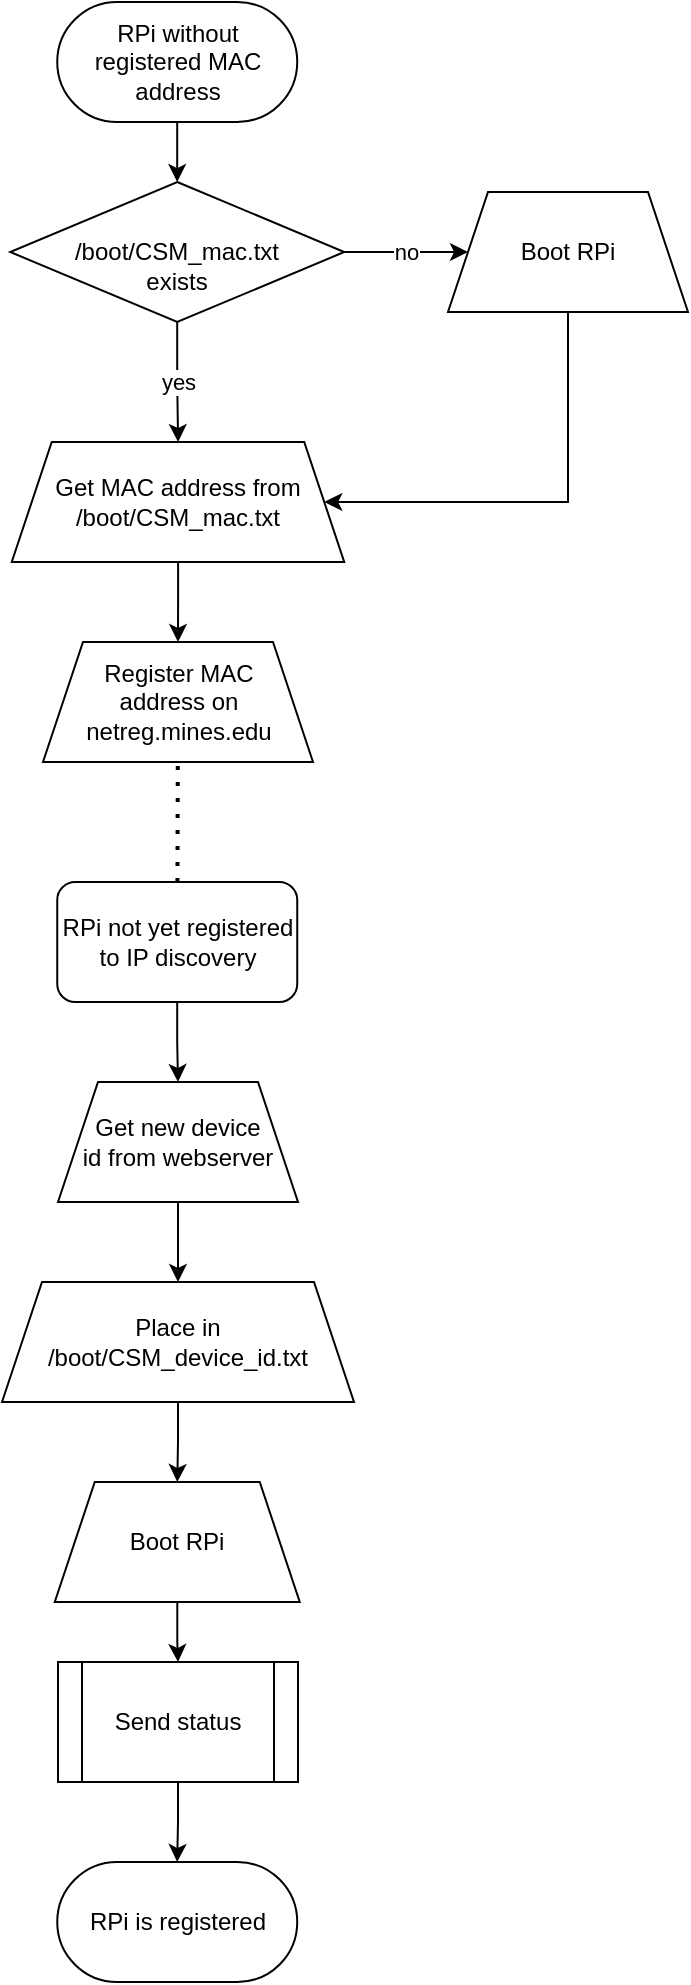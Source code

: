<mxfile version="14.7.0" type="device"><diagram id="Q2rMxv5dW31bwVcEUIrS" name="Page-1"><mxGraphModel dx="1422" dy="905" grid="1" gridSize="10" guides="1" tooltips="1" connect="1" arrows="1" fold="1" page="1" pageScale="1" pageWidth="850" pageHeight="1100" math="0" shadow="0"><root><mxCell id="0"/><mxCell id="1" parent="0"/><mxCell id="wKe_pPQdD42l7YQDK8JC-8" style="edgeStyle=orthogonalEdgeStyle;rounded=0;orthogonalLoop=1;jettySize=auto;html=1;" edge="1" parent="1" source="wKe_pPQdD42l7YQDK8JC-1" target="wKe_pPQdD42l7YQDK8JC-7"><mxGeometry relative="1" as="geometry"/></mxCell><mxCell id="wKe_pPQdD42l7YQDK8JC-1" value="&lt;div&gt;RPi without &lt;br&gt;&lt;/div&gt;&lt;div&gt;registered MAC address&lt;/div&gt;" style="rounded=1;whiteSpace=wrap;html=1;arcSize=50;" vertex="1" parent="1"><mxGeometry x="364.62" y="40" width="120" height="60" as="geometry"/></mxCell><mxCell id="wKe_pPQdD42l7YQDK8JC-18" style="edgeStyle=orthogonalEdgeStyle;rounded=0;orthogonalLoop=1;jettySize=auto;html=1;" edge="1" parent="1" source="wKe_pPQdD42l7YQDK8JC-4" target="wKe_pPQdD42l7YQDK8JC-17"><mxGeometry relative="1" as="geometry"/></mxCell><mxCell id="wKe_pPQdD42l7YQDK8JC-4" value="Get MAC address from /boot/CSM_mac.txt" style="shape=trapezoid;perimeter=trapezoidPerimeter;whiteSpace=wrap;html=1;fixedSize=1;" vertex="1" parent="1"><mxGeometry x="341.87" y="260" width="166.25" height="60" as="geometry"/></mxCell><mxCell id="wKe_pPQdD42l7YQDK8JC-11" value="no" style="edgeStyle=orthogonalEdgeStyle;rounded=0;orthogonalLoop=1;jettySize=auto;html=1;" edge="1" parent="1" source="wKe_pPQdD42l7YQDK8JC-7" target="wKe_pPQdD42l7YQDK8JC-10"><mxGeometry relative="1" as="geometry"/></mxCell><mxCell id="wKe_pPQdD42l7YQDK8JC-14" value="yes" style="edgeStyle=orthogonalEdgeStyle;rounded=0;orthogonalLoop=1;jettySize=auto;html=1;" edge="1" parent="1" source="wKe_pPQdD42l7YQDK8JC-7" target="wKe_pPQdD42l7YQDK8JC-4"><mxGeometry relative="1" as="geometry"/></mxCell><mxCell id="wKe_pPQdD42l7YQDK8JC-7" value="&lt;div&gt;&lt;br&gt;&lt;/div&gt;&lt;div&gt;/boot/CSM_mac.txt&lt;/div&gt;&lt;div&gt;exists&lt;br&gt;&lt;/div&gt;" style="rhombus;whiteSpace=wrap;html=1;" vertex="1" parent="1"><mxGeometry x="341.12" y="130" width="167" height="70" as="geometry"/></mxCell><mxCell id="wKe_pPQdD42l7YQDK8JC-16" style="edgeStyle=orthogonalEdgeStyle;rounded=0;orthogonalLoop=1;jettySize=auto;html=1;entryX=1;entryY=0.5;entryDx=0;entryDy=0;" edge="1" parent="1" source="wKe_pPQdD42l7YQDK8JC-10" target="wKe_pPQdD42l7YQDK8JC-4"><mxGeometry relative="1" as="geometry"><Array as="points"><mxPoint x="620" y="290"/></Array></mxGeometry></mxCell><mxCell id="wKe_pPQdD42l7YQDK8JC-10" value="Boot RPi" style="shape=trapezoid;perimeter=trapezoidPerimeter;whiteSpace=wrap;html=1;fixedSize=1;" vertex="1" parent="1"><mxGeometry x="560" y="135" width="120" height="60" as="geometry"/></mxCell><mxCell id="wKe_pPQdD42l7YQDK8JC-17" value="&lt;div&gt;Register MAC &lt;br&gt;&lt;/div&gt;&lt;div&gt;address on &lt;br&gt;&lt;/div&gt;&lt;div&gt;netreg.mines.edu&lt;/div&gt;" style="shape=trapezoid;perimeter=trapezoidPerimeter;whiteSpace=wrap;html=1;fixedSize=1;" vertex="1" parent="1"><mxGeometry x="357.5" y="360" width="135" height="60" as="geometry"/></mxCell><mxCell id="wKe_pPQdD42l7YQDK8JC-23" style="edgeStyle=orthogonalEdgeStyle;rounded=0;orthogonalLoop=1;jettySize=auto;html=1;" edge="1" parent="1" source="wKe_pPQdD42l7YQDK8JC-20" target="wKe_pPQdD42l7YQDK8JC-22"><mxGeometry relative="1" as="geometry"/></mxCell><mxCell id="wKe_pPQdD42l7YQDK8JC-20" value="RPi not yet registered to IP discovery" style="rounded=1;whiteSpace=wrap;html=1;" vertex="1" parent="1"><mxGeometry x="364.62" y="480" width="120" height="60" as="geometry"/></mxCell><mxCell id="wKe_pPQdD42l7YQDK8JC-21" value="" style="endArrow=none;dashed=1;html=1;dashPattern=1 3;strokeWidth=2;" edge="1" parent="1" source="wKe_pPQdD42l7YQDK8JC-20" target="wKe_pPQdD42l7YQDK8JC-17"><mxGeometry width="50" height="50" relative="1" as="geometry"><mxPoint x="188.62" y="460" as="sourcePoint"/><mxPoint x="238.62" y="410" as="targetPoint"/></mxGeometry></mxCell><mxCell id="wKe_pPQdD42l7YQDK8JC-25" style="edgeStyle=orthogonalEdgeStyle;rounded=0;orthogonalLoop=1;jettySize=auto;html=1;" edge="1" parent="1" source="wKe_pPQdD42l7YQDK8JC-22" target="wKe_pPQdD42l7YQDK8JC-24"><mxGeometry relative="1" as="geometry"/></mxCell><mxCell id="wKe_pPQdD42l7YQDK8JC-22" value="&lt;div&gt;Get new device &lt;br&gt;&lt;/div&gt;&lt;div&gt;id from webserver&lt;/div&gt;" style="shape=trapezoid;perimeter=trapezoidPerimeter;whiteSpace=wrap;html=1;fixedSize=1;" vertex="1" parent="1"><mxGeometry x="365" y="580" width="120" height="60" as="geometry"/></mxCell><mxCell id="wKe_pPQdD42l7YQDK8JC-27" style="edgeStyle=orthogonalEdgeStyle;rounded=0;orthogonalLoop=1;jettySize=auto;html=1;" edge="1" parent="1" source="wKe_pPQdD42l7YQDK8JC-24" target="wKe_pPQdD42l7YQDK8JC-26"><mxGeometry relative="1" as="geometry"/></mxCell><mxCell id="wKe_pPQdD42l7YQDK8JC-24" value="Place in /boot/CSM_device_id.txt" style="shape=trapezoid;perimeter=trapezoidPerimeter;whiteSpace=wrap;html=1;fixedSize=1;" vertex="1" parent="1"><mxGeometry x="337" y="680" width="176" height="60" as="geometry"/></mxCell><mxCell id="wKe_pPQdD42l7YQDK8JC-29" style="edgeStyle=orthogonalEdgeStyle;rounded=0;orthogonalLoop=1;jettySize=auto;html=1;entryX=0.5;entryY=0;entryDx=0;entryDy=0;" edge="1" parent="1" source="wKe_pPQdD42l7YQDK8JC-26" target="wKe_pPQdD42l7YQDK8JC-28"><mxGeometry relative="1" as="geometry"/></mxCell><mxCell id="wKe_pPQdD42l7YQDK8JC-26" value="Boot RPi" style="shape=trapezoid;perimeter=trapezoidPerimeter;whiteSpace=wrap;html=1;fixedSize=1;" vertex="1" parent="1"><mxGeometry x="363.37" y="780" width="122.5" height="60" as="geometry"/></mxCell><mxCell id="wKe_pPQdD42l7YQDK8JC-31" style="edgeStyle=orthogonalEdgeStyle;rounded=0;orthogonalLoop=1;jettySize=auto;html=1;" edge="1" parent="1" source="wKe_pPQdD42l7YQDK8JC-28" target="wKe_pPQdD42l7YQDK8JC-30"><mxGeometry relative="1" as="geometry"/></mxCell><mxCell id="wKe_pPQdD42l7YQDK8JC-28" value="Send status" style="shape=process;whiteSpace=wrap;html=1;backgroundOutline=1;" vertex="1" parent="1"><mxGeometry x="365" y="870" width="120" height="60" as="geometry"/></mxCell><mxCell id="wKe_pPQdD42l7YQDK8JC-30" value="RPi is registered" style="rounded=1;whiteSpace=wrap;html=1;arcSize=50;" vertex="1" parent="1"><mxGeometry x="364.62" y="970" width="120" height="60" as="geometry"/></mxCell></root></mxGraphModel></diagram></mxfile>